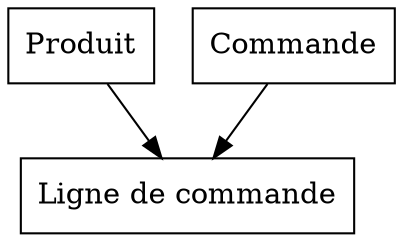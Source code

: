 // Generated by Mocodo 4.0.0
digraph {
  node [shape=box]
  "Produit" -> "Ligne de commande"
  "Commande" -> "Ligne de commande"
}
